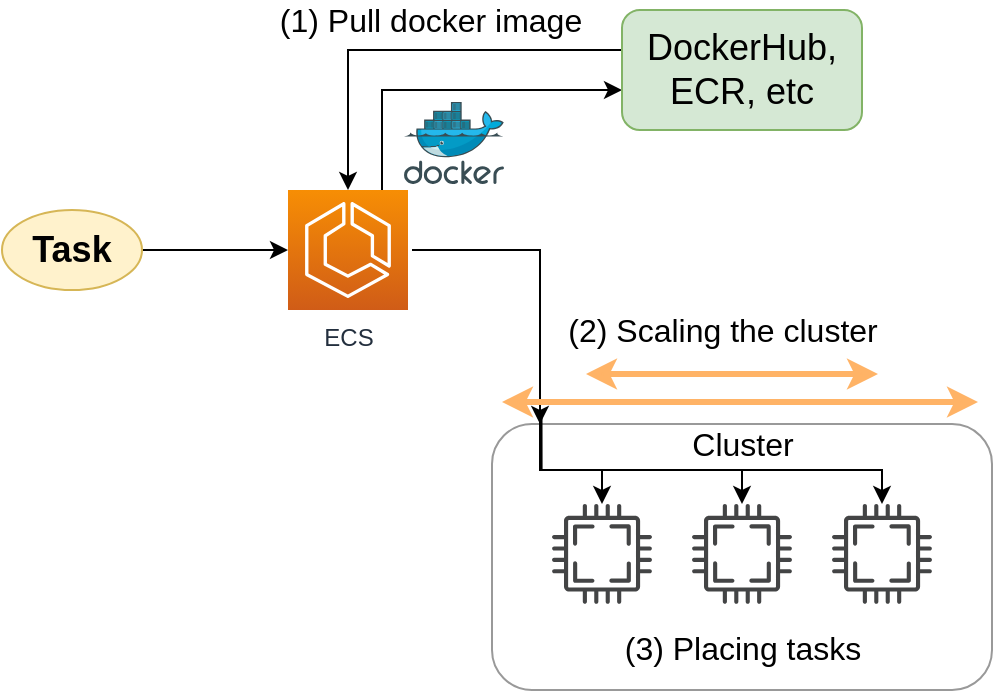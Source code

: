 <mxfile version="13.3.5" type="device"><diagram id="k4IFzT2_v99x5ygf_8Us" name="Page-1"><mxGraphModel dx="981" dy="599" grid="1" gridSize="10" guides="1" tooltips="1" connect="1" arrows="1" fold="1" page="1" pageScale="1" pageWidth="1169" pageHeight="827" math="0" shadow="0"><root><mxCell id="0"/><mxCell id="1" parent="0"/><mxCell id="lwtnp5gjfZZxOGEnXEQO-4" value="" style="rounded=1;whiteSpace=wrap;html=1;fillColor=none;strokeColor=#999999;" vertex="1" parent="1"><mxGeometry x="296" y="257" width="250" height="133" as="geometry"/></mxCell><mxCell id="lwtnp5gjfZZxOGEnXEQO-12" style="edgeStyle=orthogonalEdgeStyle;rounded=0;orthogonalLoop=1;jettySize=auto;html=1;fontSize=18;" edge="1" parent="1" source="lwtnp5gjfZZxOGEnXEQO-1" target="lwtnp5gjfZZxOGEnXEQO-9"><mxGeometry relative="1" as="geometry"><Array as="points"><mxPoint x="241" y="90"/></Array></mxGeometry></mxCell><mxCell id="lwtnp5gjfZZxOGEnXEQO-13" style="edgeStyle=orthogonalEdgeStyle;rounded=0;orthogonalLoop=1;jettySize=auto;html=1;fontSize=18;" edge="1" parent="1"><mxGeometry relative="1" as="geometry"><mxPoint x="256" y="170" as="sourcePoint"/><mxPoint x="320" y="257" as="targetPoint"/><Array as="points"><mxPoint x="320" y="170"/><mxPoint x="320" y="257"/></Array></mxGeometry></mxCell><mxCell id="lwtnp5gjfZZxOGEnXEQO-1" value="ECS" style="outlineConnect=0;fontColor=#232F3E;gradientColor=#F78E04;gradientDirection=north;fillColor=#D05C17;strokeColor=#ffffff;dashed=0;verticalLabelPosition=bottom;verticalAlign=top;align=center;html=1;fontSize=12;fontStyle=0;aspect=fixed;shape=mxgraph.aws4.resourceIcon;resIcon=mxgraph.aws4.ecs;" vertex="1" parent="1"><mxGeometry x="194" y="140" width="60" height="60" as="geometry"/></mxCell><mxCell id="lwtnp5gjfZZxOGEnXEQO-21" style="edgeStyle=orthogonalEdgeStyle;rounded=0;orthogonalLoop=1;jettySize=auto;html=1;entryX=0.099;entryY=-0.038;entryDx=0;entryDy=0;entryPerimeter=0;startArrow=classic;startFill=1;endArrow=none;endFill=0;strokeWidth=1;fontSize=16;" edge="1" parent="1" source="lwtnp5gjfZZxOGEnXEQO-2" target="lwtnp5gjfZZxOGEnXEQO-4"><mxGeometry relative="1" as="geometry"><Array as="points"><mxPoint x="351" y="280"/><mxPoint x="321" y="280"/></Array></mxGeometry></mxCell><mxCell id="lwtnp5gjfZZxOGEnXEQO-2" value="" style="pointerEvents=1;shadow=0;dashed=0;html=1;strokeColor=none;fillColor=#434445;aspect=fixed;labelPosition=center;verticalLabelPosition=bottom;verticalAlign=top;align=center;outlineConnect=0;shape=mxgraph.vvd.cpu;" vertex="1" parent="1"><mxGeometry x="326" y="297" width="50" height="50" as="geometry"/></mxCell><mxCell id="lwtnp5gjfZZxOGEnXEQO-22" style="edgeStyle=orthogonalEdgeStyle;rounded=0;orthogonalLoop=1;jettySize=auto;html=1;startArrow=classic;startFill=1;endArrow=none;endFill=0;strokeColor=#000000;strokeWidth=1;fontSize=16;" edge="1" parent="1" source="lwtnp5gjfZZxOGEnXEQO-3"><mxGeometry relative="1" as="geometry"><mxPoint x="320" y="260" as="targetPoint"/><Array as="points"><mxPoint x="421" y="280"/><mxPoint x="320" y="280"/></Array></mxGeometry></mxCell><mxCell id="lwtnp5gjfZZxOGEnXEQO-3" value="" style="pointerEvents=1;shadow=0;dashed=0;html=1;strokeColor=none;fillColor=#434445;aspect=fixed;labelPosition=center;verticalLabelPosition=bottom;verticalAlign=top;align=center;outlineConnect=0;shape=mxgraph.vvd.cpu;" vertex="1" parent="1"><mxGeometry x="396" y="297" width="50" height="50" as="geometry"/></mxCell><mxCell id="lwtnp5gjfZZxOGEnXEQO-23" style="edgeStyle=orthogonalEdgeStyle;rounded=0;orthogonalLoop=1;jettySize=auto;html=1;startArrow=classic;startFill=1;endArrow=none;endFill=0;strokeColor=#000000;strokeWidth=1;fontSize=16;" edge="1" parent="1" source="lwtnp5gjfZZxOGEnXEQO-5"><mxGeometry relative="1" as="geometry"><mxPoint x="320.0" y="250" as="targetPoint"/><Array as="points"><mxPoint x="491" y="280"/><mxPoint x="320" y="280"/></Array></mxGeometry></mxCell><mxCell id="lwtnp5gjfZZxOGEnXEQO-5" value="" style="pointerEvents=1;shadow=0;dashed=0;html=1;strokeColor=none;fillColor=#434445;aspect=fixed;labelPosition=center;verticalLabelPosition=bottom;verticalAlign=top;align=center;outlineConnect=0;shape=mxgraph.vvd.cpu;" vertex="1" parent="1"><mxGeometry x="466" y="297" width="50" height="50" as="geometry"/></mxCell><mxCell id="lwtnp5gjfZZxOGEnXEQO-7" style="edgeStyle=orthogonalEdgeStyle;rounded=0;orthogonalLoop=1;jettySize=auto;html=1;fontSize=18;" edge="1" parent="1" source="lwtnp5gjfZZxOGEnXEQO-6" target="lwtnp5gjfZZxOGEnXEQO-1"><mxGeometry relative="1" as="geometry"/></mxCell><mxCell id="lwtnp5gjfZZxOGEnXEQO-6" value="Task" style="ellipse;whiteSpace=wrap;html=1;fillColor=#fff2cc;fontSize=18;fontStyle=1;strokeColor=#d6b656;" vertex="1" parent="1"><mxGeometry x="51" y="150" width="70" height="40" as="geometry"/></mxCell><mxCell id="lwtnp5gjfZZxOGEnXEQO-8" value="" style="aspect=fixed;html=1;points=[];align=center;image;fontSize=12;image=img/lib/mscae/Docker.svg;fillColor=none;" vertex="1" parent="1"><mxGeometry x="252" y="96" width="50" height="41" as="geometry"/></mxCell><mxCell id="lwtnp5gjfZZxOGEnXEQO-11" style="edgeStyle=orthogonalEdgeStyle;rounded=0;orthogonalLoop=1;jettySize=auto;html=1;fontSize=18;" edge="1" parent="1" source="lwtnp5gjfZZxOGEnXEQO-9" target="lwtnp5gjfZZxOGEnXEQO-1"><mxGeometry relative="1" as="geometry"><Array as="points"><mxPoint x="224" y="70"/></Array></mxGeometry></mxCell><mxCell id="lwtnp5gjfZZxOGEnXEQO-9" value="DockerHub,&lt;br&gt;ECR, etc" style="rounded=1;whiteSpace=wrap;html=1;fillColor=#d5e8d4;fontSize=18;strokeColor=#82b366;" vertex="1" parent="1"><mxGeometry x="361" y="50" width="120" height="60" as="geometry"/></mxCell><mxCell id="lwtnp5gjfZZxOGEnXEQO-10" value="Cluster" style="text;html=1;align=center;verticalAlign=middle;resizable=0;points=[];autosize=1;fontSize=16;" vertex="1" parent="1"><mxGeometry x="386" y="257" width="70" height="20" as="geometry"/></mxCell><mxCell id="lwtnp5gjfZZxOGEnXEQO-17" value="(1) Pull docker image" style="text;html=1;align=center;verticalAlign=middle;resizable=0;points=[];autosize=1;fontSize=16;" vertex="1" parent="1"><mxGeometry x="180" y="45" width="170" height="20" as="geometry"/></mxCell><mxCell id="lwtnp5gjfZZxOGEnXEQO-18" value="(2) Scaling the cluster" style="text;html=1;align=center;verticalAlign=middle;resizable=0;points=[];autosize=1;fontSize=16;" vertex="1" parent="1"><mxGeometry x="326" y="200" width="170" height="20" as="geometry"/></mxCell><mxCell id="lwtnp5gjfZZxOGEnXEQO-19" value="" style="endArrow=classic;startArrow=classic;html=1;fontSize=16;strokeWidth=3;strokeColor=#FFB366;" edge="1" parent="1"><mxGeometry width="50" height="50" relative="1" as="geometry"><mxPoint x="301" y="246" as="sourcePoint"/><mxPoint x="539" y="246" as="targetPoint"/></mxGeometry></mxCell><mxCell id="lwtnp5gjfZZxOGEnXEQO-20" value="" style="endArrow=classic;startArrow=classic;html=1;fontSize=16;strokeWidth=3;strokeColor=#FFB366;" edge="1" parent="1"><mxGeometry width="50" height="50" relative="1" as="geometry"><mxPoint x="343" y="232" as="sourcePoint"/><mxPoint x="489" y="232" as="targetPoint"/></mxGeometry></mxCell><mxCell id="lwtnp5gjfZZxOGEnXEQO-25" value="(3) Placing tasks" style="text;html=1;align=center;verticalAlign=middle;resizable=0;points=[];autosize=1;fontSize=16;" vertex="1" parent="1"><mxGeometry x="356" y="359" width="130" height="20" as="geometry"/></mxCell></root></mxGraphModel></diagram></mxfile>